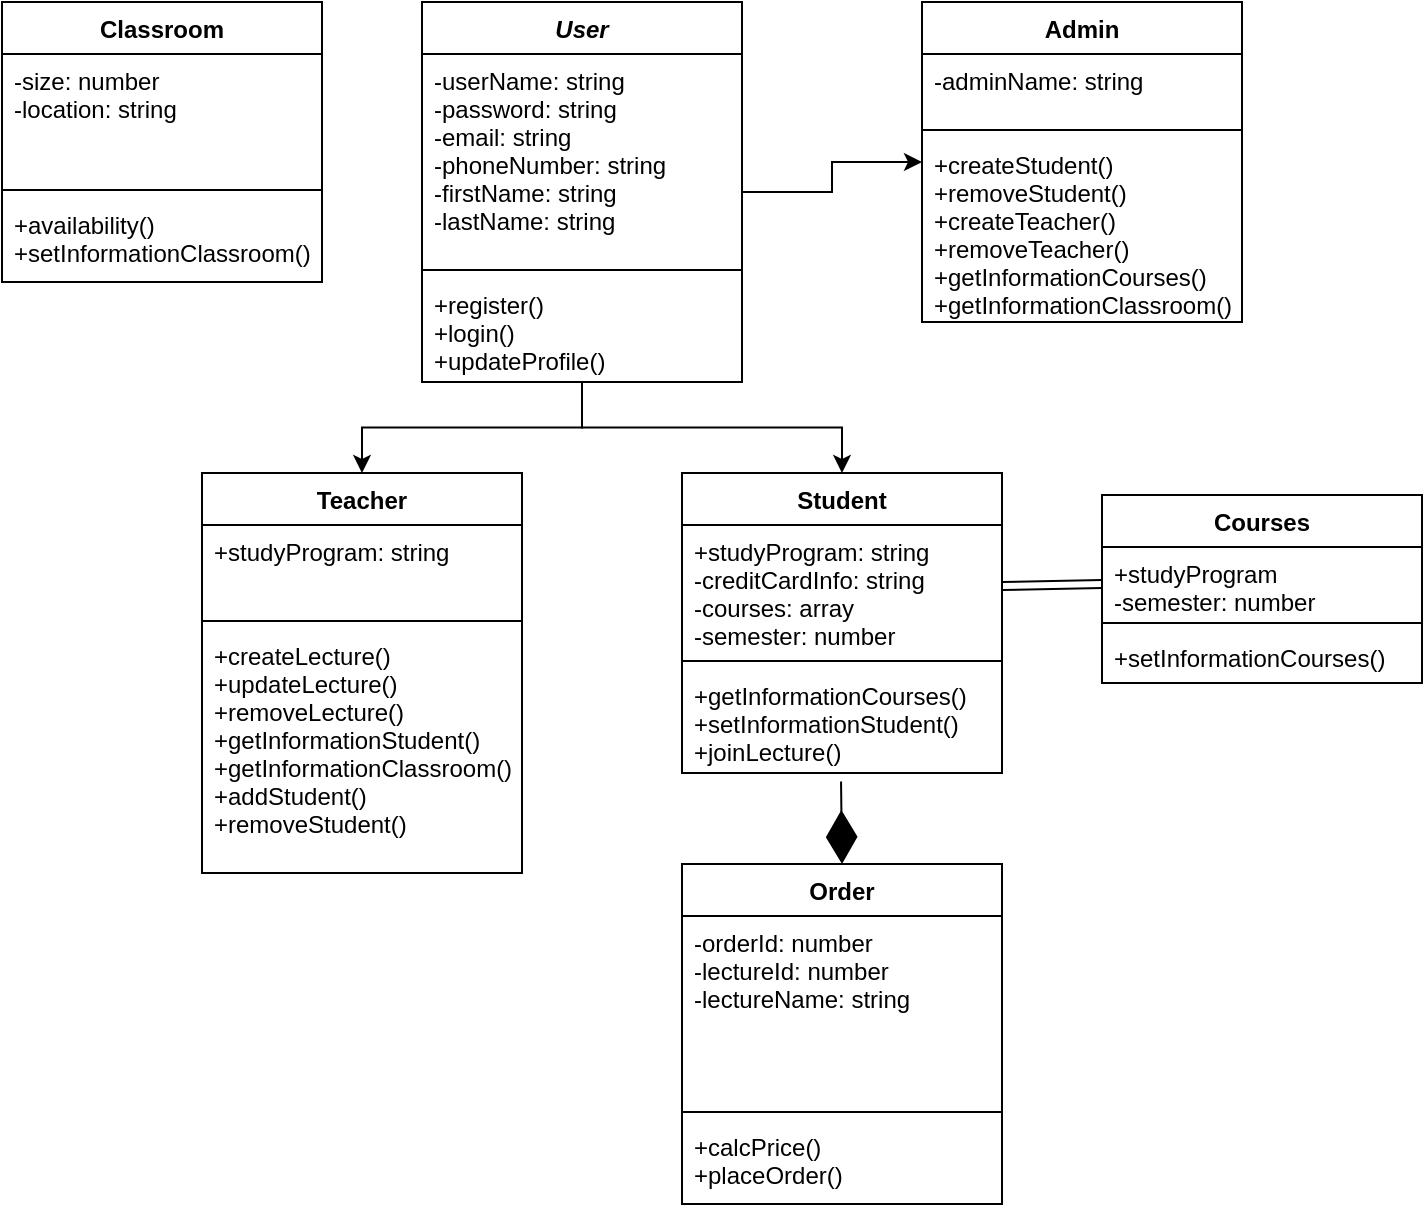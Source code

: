 <mxfile version="12.0.0" type="github" pages="1"><diagram name="Page-1" id="e7e014a7-5840-1c2e-5031-d8a46d1fe8dd"><mxGraphModel dx="1685" dy="712" grid="1" gridSize="10" guides="1" tooltips="1" connect="1" arrows="1" fold="1" page="1" pageScale="1" pageWidth="1169" pageHeight="826" background="#ffffff" math="0" shadow="0"><root><mxCell id="0"/><mxCell id="1" parent="0"/><mxCell id="LFXo94fJ0sIlH8z8r5xg-41" value="" style="edgeStyle=orthogonalEdgeStyle;rounded=0;orthogonalLoop=1;jettySize=auto;html=1;" parent="1" source="LFXo94fJ0sIlH8z8r5xg-43" target="LFXo94fJ0sIlH8z8r5xg-51" edge="1"><mxGeometry relative="1" as="geometry"/></mxCell><mxCell id="LFXo94fJ0sIlH8z8r5xg-42" value="" style="edgeStyle=orthogonalEdgeStyle;rounded=0;orthogonalLoop=1;jettySize=auto;html=1;" parent="1" source="LFXo94fJ0sIlH8z8r5xg-43" target="LFXo94fJ0sIlH8z8r5xg-47" edge="1"><mxGeometry relative="1" as="geometry"/></mxCell><mxCell id="WU4-prx6dVndjo4hRYrT-12" value="" style="edgeStyle=orthogonalEdgeStyle;rounded=0;orthogonalLoop=1;jettySize=auto;html=1;" parent="1" source="LFXo94fJ0sIlH8z8r5xg-43" target="WU4-prx6dVndjo4hRYrT-8" edge="1"><mxGeometry relative="1" as="geometry"/></mxCell><mxCell id="LFXo94fJ0sIlH8z8r5xg-43" value="User" style="swimlane;fontStyle=3;align=center;verticalAlign=top;childLayout=stackLayout;horizontal=1;startSize=26;horizontalStack=0;resizeParent=1;resizeParentMax=0;resizeLast=0;collapsible=1;marginBottom=0;" parent="1" vertex="1"><mxGeometry x="350" y="29" width="160" height="190" as="geometry"><mxRectangle x="350" y="29" width="70" height="26" as="alternateBounds"/></mxGeometry></mxCell><mxCell id="LFXo94fJ0sIlH8z8r5xg-44" value="-userName: string&#10;-password: string&#10;-email: string&#10;-phoneNumber: string&#10;-firstName: string&#10;-lastName: string&#10;" style="text;strokeColor=none;fillColor=none;align=left;verticalAlign=top;spacingLeft=4;spacingRight=4;overflow=hidden;rotatable=0;points=[[0,0.5],[1,0.5]];portConstraint=eastwest;" parent="LFXo94fJ0sIlH8z8r5xg-43" vertex="1"><mxGeometry y="26" width="160" height="104" as="geometry"/></mxCell><mxCell id="LFXo94fJ0sIlH8z8r5xg-45" value="" style="line;strokeWidth=1;fillColor=none;align=left;verticalAlign=middle;spacingTop=-1;spacingLeft=3;spacingRight=3;rotatable=0;labelPosition=right;points=[];portConstraint=eastwest;" parent="LFXo94fJ0sIlH8z8r5xg-43" vertex="1"><mxGeometry y="130" width="160" height="8" as="geometry"/></mxCell><mxCell id="LFXo94fJ0sIlH8z8r5xg-46" value="+register()&#10;+login()&#10;+updateProfile()" style="text;strokeColor=none;fillColor=none;align=left;verticalAlign=top;spacingLeft=4;spacingRight=4;overflow=hidden;rotatable=0;points=[[0,0.5],[1,0.5]];portConstraint=eastwest;" parent="LFXo94fJ0sIlH8z8r5xg-43" vertex="1"><mxGeometry y="138" width="160" height="52" as="geometry"/></mxCell><mxCell id="WU4-prx6dVndjo4hRYrT-8" value="Admin" style="swimlane;fontStyle=1;align=center;verticalAlign=top;childLayout=stackLayout;horizontal=1;startSize=26;horizontalStack=0;resizeParent=1;resizeParentMax=0;resizeLast=0;collapsible=1;marginBottom=0;" parent="1" vertex="1"><mxGeometry x="600" y="29" width="160" height="160" as="geometry"><mxRectangle x="350" y="29" width="70" height="26" as="alternateBounds"/></mxGeometry></mxCell><mxCell id="WU4-prx6dVndjo4hRYrT-9" value="-adminName: string" style="text;strokeColor=none;fillColor=none;align=left;verticalAlign=top;spacingLeft=4;spacingRight=4;overflow=hidden;rotatable=0;points=[[0,0.5],[1,0.5]];portConstraint=eastwest;" parent="WU4-prx6dVndjo4hRYrT-8" vertex="1"><mxGeometry y="26" width="160" height="34" as="geometry"/></mxCell><mxCell id="WU4-prx6dVndjo4hRYrT-10" value="" style="line;strokeWidth=1;fillColor=none;align=left;verticalAlign=middle;spacingTop=-1;spacingLeft=3;spacingRight=3;rotatable=0;labelPosition=right;points=[];portConstraint=eastwest;" parent="WU4-prx6dVndjo4hRYrT-8" vertex="1"><mxGeometry y="60" width="160" height="8" as="geometry"/></mxCell><mxCell id="WU4-prx6dVndjo4hRYrT-11" value="+createStudent()&#10;+removeStudent()&#10;+createTeacher()&#10;+removeTeacher()&#10;+getInformationCourses()&#10;+getInformationClassroom()" style="text;strokeColor=none;fillColor=none;align=left;verticalAlign=top;spacingLeft=4;spacingRight=4;overflow=hidden;rotatable=0;points=[[0,0.5],[1,0.5]];portConstraint=eastwest;" parent="WU4-prx6dVndjo4hRYrT-8" vertex="1"><mxGeometry y="68" width="160" height="92" as="geometry"/></mxCell><mxCell id="LFXo94fJ0sIlH8z8r5xg-47" value="Teacher" style="swimlane;fontStyle=1;align=center;verticalAlign=top;childLayout=stackLayout;horizontal=1;startSize=26;horizontalStack=0;resizeParent=1;resizeParentMax=0;resizeLast=0;collapsible=1;marginBottom=0;" parent="1" vertex="1"><mxGeometry x="240" y="264.5" width="160" height="200" as="geometry"><mxRectangle x="350" y="29" width="70" height="26" as="alternateBounds"/></mxGeometry></mxCell><mxCell id="LFXo94fJ0sIlH8z8r5xg-48" value="+studyProgram: string&#10;" style="text;strokeColor=none;fillColor=none;align=left;verticalAlign=top;spacingLeft=4;spacingRight=4;overflow=hidden;rotatable=0;points=[[0,0.5],[1,0.5]];portConstraint=eastwest;" parent="LFXo94fJ0sIlH8z8r5xg-47" vertex="1"><mxGeometry y="26" width="160" height="44" as="geometry"/></mxCell><mxCell id="LFXo94fJ0sIlH8z8r5xg-49" value="" style="line;strokeWidth=1;fillColor=none;align=left;verticalAlign=middle;spacingTop=-1;spacingLeft=3;spacingRight=3;rotatable=0;labelPosition=right;points=[];portConstraint=eastwest;" parent="LFXo94fJ0sIlH8z8r5xg-47" vertex="1"><mxGeometry y="70" width="160" height="8" as="geometry"/></mxCell><mxCell id="LFXo94fJ0sIlH8z8r5xg-50" value="+createLecture()&#10;+updateLecture()&#10;+removeLecture()&#10;+getInformationStudent()&#10;+getInformationClassroom()&#10;+addStudent()&#10;+removeStudent()" style="text;strokeColor=none;fillColor=none;align=left;verticalAlign=top;spacingLeft=4;spacingRight=4;overflow=hidden;rotatable=0;points=[[0,0.5],[1,0.5]];portConstraint=eastwest;" parent="LFXo94fJ0sIlH8z8r5xg-47" vertex="1"><mxGeometry y="78" width="160" height="122" as="geometry"/></mxCell><mxCell id="LFXo94fJ0sIlH8z8r5xg-51" value="Student" style="swimlane;fontStyle=1;align=center;verticalAlign=top;childLayout=stackLayout;horizontal=1;startSize=26;horizontalStack=0;resizeParent=1;resizeParentMax=0;resizeLast=0;collapsible=1;marginBottom=0;" parent="1" vertex="1"><mxGeometry x="480" y="264.5" width="160" height="150" as="geometry"><mxRectangle x="350" y="29" width="70" height="26" as="alternateBounds"/></mxGeometry></mxCell><mxCell id="LFXo94fJ0sIlH8z8r5xg-52" value="+studyProgram: string&#10;-creditCardInfo: string&#10;-courses: array&#10;-semester: number" style="text;strokeColor=none;fillColor=none;align=left;verticalAlign=top;spacingLeft=4;spacingRight=4;overflow=hidden;rotatable=0;points=[[0,0.5],[1,0.5]];portConstraint=eastwest;" parent="LFXo94fJ0sIlH8z8r5xg-51" vertex="1"><mxGeometry y="26" width="160" height="64" as="geometry"/></mxCell><mxCell id="LFXo94fJ0sIlH8z8r5xg-53" value="" style="line;strokeWidth=1;fillColor=none;align=left;verticalAlign=middle;spacingTop=-1;spacingLeft=3;spacingRight=3;rotatable=0;labelPosition=right;points=[];portConstraint=eastwest;" parent="LFXo94fJ0sIlH8z8r5xg-51" vertex="1"><mxGeometry y="90" width="160" height="8" as="geometry"/></mxCell><mxCell id="LFXo94fJ0sIlH8z8r5xg-54" value="+getInformationCourses()&#10;+setInformationStudent()&#10;+joinLecture()&#10;" style="text;strokeColor=none;fillColor=none;align=left;verticalAlign=top;spacingLeft=4;spacingRight=4;overflow=hidden;rotatable=0;points=[[0,0.5],[1,0.5]];portConstraint=eastwest;" parent="LFXo94fJ0sIlH8z8r5xg-51" vertex="1"><mxGeometry y="98" width="160" height="52" as="geometry"/></mxCell><mxCell id="LFXo94fJ0sIlH8z8r5xg-55" value="Order" style="swimlane;fontStyle=1;align=center;verticalAlign=top;childLayout=stackLayout;horizontal=1;startSize=26;horizontalStack=0;resizeParent=1;resizeParentMax=0;resizeLast=0;collapsible=1;marginBottom=0;" parent="1" vertex="1"><mxGeometry x="480" y="460" width="160" height="170" as="geometry"><mxRectangle x="350" y="29" width="70" height="26" as="alternateBounds"/></mxGeometry></mxCell><mxCell id="LFXo94fJ0sIlH8z8r5xg-56" value="-orderId: number&#10;-lectureId: number&#10;-lectureName: string&#10;" style="text;strokeColor=none;fillColor=none;align=left;verticalAlign=top;spacingLeft=4;spacingRight=4;overflow=hidden;rotatable=0;points=[[0,0.5],[1,0.5]];portConstraint=eastwest;" parent="LFXo94fJ0sIlH8z8r5xg-55" vertex="1"><mxGeometry y="26" width="160" height="94" as="geometry"/></mxCell><mxCell id="LFXo94fJ0sIlH8z8r5xg-57" value="" style="line;strokeWidth=1;fillColor=none;align=left;verticalAlign=middle;spacingTop=-1;spacingLeft=3;spacingRight=3;rotatable=0;labelPosition=right;points=[];portConstraint=eastwest;" parent="LFXo94fJ0sIlH8z8r5xg-55" vertex="1"><mxGeometry y="120" width="160" height="8" as="geometry"/></mxCell><mxCell id="LFXo94fJ0sIlH8z8r5xg-58" value="+calcPrice()&#10;+placeOrder()" style="text;strokeColor=none;fillColor=none;align=left;verticalAlign=top;spacingLeft=4;spacingRight=4;overflow=hidden;rotatable=0;points=[[0,0.5],[1,0.5]];portConstraint=eastwest;" parent="LFXo94fJ0sIlH8z8r5xg-55" vertex="1"><mxGeometry y="128" width="160" height="42" as="geometry"/></mxCell><mxCell id="LFXo94fJ0sIlH8z8r5xg-62" value="Classroom" style="swimlane;fontStyle=1;align=center;verticalAlign=top;childLayout=stackLayout;horizontal=1;startSize=26;horizontalStack=0;resizeParent=1;resizeParentMax=0;resizeLast=0;collapsible=1;marginBottom=0;" parent="1" vertex="1"><mxGeometry x="140" y="29" width="160" height="140" as="geometry"/></mxCell><mxCell id="LFXo94fJ0sIlH8z8r5xg-63" value="-size: number&#10;-location: string" style="text;strokeColor=none;fillColor=none;align=left;verticalAlign=top;spacingLeft=4;spacingRight=4;overflow=hidden;rotatable=0;points=[[0,0.5],[1,0.5]];portConstraint=eastwest;" parent="LFXo94fJ0sIlH8z8r5xg-62" vertex="1"><mxGeometry y="26" width="160" height="64" as="geometry"/></mxCell><mxCell id="LFXo94fJ0sIlH8z8r5xg-64" value="" style="line;strokeWidth=1;fillColor=none;align=left;verticalAlign=middle;spacingTop=-1;spacingLeft=3;spacingRight=3;rotatable=0;labelPosition=right;points=[];portConstraint=eastwest;" parent="LFXo94fJ0sIlH8z8r5xg-62" vertex="1"><mxGeometry y="90" width="160" height="8" as="geometry"/></mxCell><mxCell id="LFXo94fJ0sIlH8z8r5xg-65" value="+availability()&#10;+setInformationClassroom()" style="text;strokeColor=none;fillColor=none;align=left;verticalAlign=top;spacingLeft=4;spacingRight=4;overflow=hidden;rotatable=0;points=[[0,0.5],[1,0.5]];portConstraint=eastwest;" parent="LFXo94fJ0sIlH8z8r5xg-62" vertex="1"><mxGeometry y="98" width="160" height="42" as="geometry"/></mxCell><mxCell id="LFXo94fJ0sIlH8z8r5xg-75" value="" style="endArrow=diamondThin;endFill=1;endSize=24;html=1;entryX=0.5;entryY=0;entryDx=0;entryDy=0;exitX=0.497;exitY=1.081;exitDx=0;exitDy=0;exitPerimeter=0;" parent="1" source="LFXo94fJ0sIlH8z8r5xg-54" target="LFXo94fJ0sIlH8z8r5xg-55" edge="1"><mxGeometry width="160" relative="1" as="geometry"><mxPoint x="520" y="480" as="sourcePoint"/><mxPoint x="570" y="760" as="targetPoint"/></mxGeometry></mxCell><mxCell id="WU4-prx6dVndjo4hRYrT-13" value="Courses" style="swimlane;fontStyle=1;align=center;verticalAlign=top;childLayout=stackLayout;horizontal=1;startSize=26;horizontalStack=0;resizeParent=1;resizeParentMax=0;resizeLast=0;collapsible=1;marginBottom=0;" parent="1" vertex="1"><mxGeometry x="690" y="275.5" width="160" height="94" as="geometry"/></mxCell><mxCell id="WU4-prx6dVndjo4hRYrT-14" value="+studyProgram&#10;-semester: number&#10;&#10;&#10;&#10;&#10;" style="text;strokeColor=none;fillColor=none;align=left;verticalAlign=top;spacingLeft=4;spacingRight=4;overflow=hidden;rotatable=0;points=[[0,0.5],[1,0.5]];portConstraint=eastwest;" parent="WU4-prx6dVndjo4hRYrT-13" vertex="1"><mxGeometry y="26" width="160" height="34" as="geometry"/></mxCell><mxCell id="WU4-prx6dVndjo4hRYrT-15" value="" style="line;strokeWidth=1;fillColor=none;align=left;verticalAlign=middle;spacingTop=-1;spacingLeft=3;spacingRight=3;rotatable=0;labelPosition=right;points=[];portConstraint=eastwest;" parent="WU4-prx6dVndjo4hRYrT-13" vertex="1"><mxGeometry y="60" width="160" height="8" as="geometry"/></mxCell><mxCell id="WU4-prx6dVndjo4hRYrT-16" value="+setInformationCourses()" style="text;strokeColor=none;fillColor=none;align=left;verticalAlign=top;spacingLeft=4;spacingRight=4;overflow=hidden;rotatable=0;points=[[0,0.5],[1,0.5]];portConstraint=eastwest;" parent="WU4-prx6dVndjo4hRYrT-13" vertex="1"><mxGeometry y="68" width="160" height="26" as="geometry"/></mxCell><mxCell id="Mo_HEQDu9f61IMxNvAWy-3" value="" style="shape=link;rounded=0;orthogonalLoop=1;jettySize=auto;html=1;" edge="1" parent="1" source="LFXo94fJ0sIlH8z8r5xg-52" target="WU4-prx6dVndjo4hRYrT-14"><mxGeometry relative="1" as="geometry"/></mxCell></root></mxGraphModel></diagram></mxfile>
